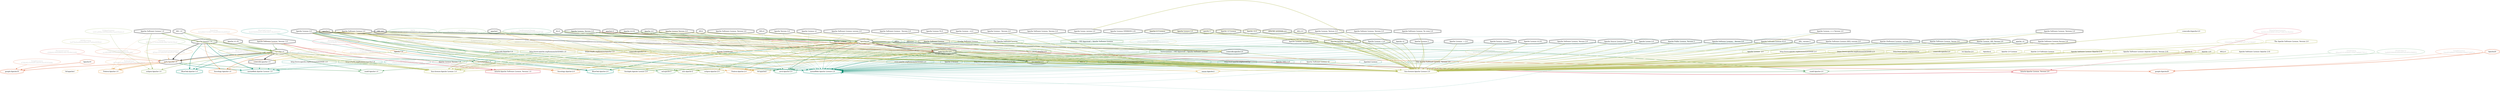 strict digraph {
    node [shape=box];
    graph [splines=curved];
    277 [label="SPDXLicense\n2e979a0ee8bb4e88ead27bdbeb95f9c6"
        ,fontcolor=gray
        ,color="#b8bf62"
        ,fillcolor="beige;1"
        ,shape=ellipse];
    278 [label="spdx:Apache-1.0"
        ,shape=doubleoctagon];
    279 [label="Apache-1.0"
        ,shape=doubleoctagon];
    280 [label="Apache License 1.0"
        ,shape=doubleoctagon];
    293 [label="SPDXLicense\n13270ee890cf21b28236b715c5750e58"
        ,fontcolor=gray
        ,color="#b8bf62"
        ,fillcolor="beige;1"
        ,shape=ellipse];
    294 [label="spdx:Apache-2.0"
        ,shape=tripleoctagon];
    295 [label="Apache-2.0"
        ,shape=doubleoctagon];
    296 [label="Apache License 2.0"
        ,shape=doubleoctagon];
    4896 [label="OSILicense\n59a5d674a5bebcfaac422eaaf5910e85"
         ,fontcolor=gray
         ,color="#78ab63"
         ,fillcolor="beige;1"
         ,shape=ellipse];
    4897 [label="osi:Apache-2.0"
         ,shape=doubleoctagon];
    4898 [label="Apache License, Version 2.0"
         ,shape=doubleoctagon];
    4899 [label="DEP5:Apache-2.0"
         ,color="#78ab63"
         ,shape=doubleoctagon];
    4900 [label="Trove:License :: OSI Approved :: Apache Software License"
         ,color="#78ab63"
         ,shape=doubleoctagon];
    4901 [label="License :: OSI Approved :: Apache Software License"
         ,color="#78ab63"
         ,shape=doubleoctagon];
    5458 [label="GoogleLicense\n470be82c5e44df12db50cdacd5353d4b"
         ,fontcolor=gray
         ,color="#e06f45"
         ,fillcolor="beige;1"
         ,shape=ellipse];
    5459 [label="google:Apache10"
         ,color="#e06f45"
         ,shape=doubleoctagon];
    5460 [label=Apache10
         ,color="#e06f45"
         ,shape=doubleoctagon];
    5464 [label="GoogleLicense\n1faed03df800124d440e3d6d27d497ce"
         ,fontcolor=gray
         ,color="#e06f45"
         ,fillcolor="beige;1"
         ,shape=ellipse];
    5465 [label="google:Apache20"
         ,color="#e06f45"
         ,shape=doubleoctagon];
    5466 [label=Apache20
         ,color="#e06f45"
         ,shape=doubleoctagon];
    5878 [label="FedoraEntry\n2076d6cb36ab6e203af135a18e775e1d"
         ,fontcolor=gray
         ,color="#e09d4b"
         ,fillcolor="beige;1"
         ,shape=ellipse];
    5879 [label="Fedora:Apache-1.0"
         ,color="#e09d4b"
         ,shape=doubleoctagon];
    5880 [label="Apache Software License 1.0"
         ,shape=doubleoctagon];
    5881 [label="ASL 1.0"
         ,shape=doubleoctagon];
    5901 [label="FedoraEntry\n88fdb2c32ed7e670c4678d4bd13f224f"
         ,fontcolor=gray
         ,color="#e09d4b"
         ,fillcolor="beige;1"
         ,shape=ellipse];
    5902 [label="Fedora:Apache-2.0"
         ,color="#e09d4b"
         ,shape=doubleoctagon];
    5903 [label="Apache Software License 2.0"
         ,shape=doubleoctagon];
    5904 [label="ASL 2.0"
         ,shape=doubleoctagon];
    8641 [label="BlueOakCouncil\n6eb0586f9de92c4ddfcdb0138e605d37"
         ,fontcolor=gray
         ,color="#00876c"
         ,fillcolor="beige;1"
         ,shape=ellipse];
    8642 [label="BlueOak:Apache-2.0"
         ,color="#00876c"
         ,shape=doubleoctagon];
    8743 [label="BlueOakCouncil\n38a8aaf1fe920b0513ac3065b4a5e2e3"
         ,fontcolor=gray
         ,color="#00876c"
         ,fillcolor="beige;1"
         ,shape=ellipse];
    8744 [label="BlueOak:Apache-1.0"
         ,color="#00876c"
         ,shape=doubleoctagon];
    9458 [label="OSADLRule\n36afe69a9aa0ad2598b97eb33f60dfed"
         ,fontcolor=gray
         ,color="#58a066"
         ,fillcolor="beige;1"
         ,shape=ellipse];
    9459 [label="osadl:Apache-1.0"
         ,color="#58a066"
         ,shape=doubleoctagon];
    9464 [label="OSADLRule\n49aee6101409bf0135b67aafa61701c1"
         ,fontcolor=gray
         ,color="#58a066"
         ,fillcolor="beige;1"
         ,shape=ellipse];
    9465 [label="osadl:Apache-2.0"
         ,color="#58a066"
         ,shape=doubleoctagon];
    9790 [label="OSADLMatrix\nce0689d920ebd092284e45d7c18dd32d"
         ,fontcolor=gray
         ,color="#58a066"
         ,fillcolor="beige;1"
         ,shape=ellipse];
    9794 [label="OSADLMatrix\n5a86f059809b488a995a6e495e568952"
         ,fontcolor=gray
         ,color="#58a066"
         ,fillcolor="beige;1"
         ,shape=ellipse];
    10670 [label="fsf:apache1"
          ,color="#deb256"
          ,shape=octagon];
    10675 [label="FSF\naf5908451e26371ad0502296561208ba"
          ,fontcolor=gray
          ,color="#deb256"
          ,fillcolor="beige;1"
          ,shape=ellipse];
    10676 [label="fsf:apache2"
          ,color="#deb256"
          ,shape=doubleoctagon];
    10677 [label=apache2
          ,shape=doubleoctagon];
    10840 [label="ChooseALicense\n426cf0231d187cdfb50b1c185e6e465b"
          ,fontcolor=gray
          ,color="#58a066"
          ,fillcolor="beige;1"
          ,shape=ellipse];
    10841 [label="cal:apache-2"
          ,color="#58a066"
          ,shape=doubleoctagon];
    10842 [label="apache-2"
          ,shape=doubleoctagon];
    11728 [label="ScancodeData\n45fc63b153cea6b8dc17d408cc65fc07"
          ,fontcolor=gray
          ,color="#dac767"
          ,fillcolor="beige;1"
          ,shape=ellipse];
    11729 [label="scancode:apache-1.0"
          ,shape=doubleoctagon];
    11730 [label="Apache 1.0"
          ,color="#dac767"
          ,shape=doubleoctagon];
    11752 [label="ScancodeData\n9782aed28af73910dc5f9e54cd191a1b"
          ,fontcolor=gray
          ,color="#dac767"
          ,fillcolor="beige;1"
          ,shape=ellipse];
    11753 [label="scancode:apache-2.0"
          ,shape=doubleoctagon];
    11754 [label="Apache 2.0"
          ,shape=doubleoctagon];
    25866 [label="OSLC\nf4919478e037682a0831b1cdf2a6de30"
          ,fontcolor=gray
          ,color="#98b561"
          ,fillcolor="beige;1"
          ,shape=ellipse];
    25867 [label="oslc:Apache-2"
          ,color="#98b561"
          ,shape=doubleoctagon];
    25995 [label="Fossology\nd274775dd6fd7db1f9c6efa3cfcd7705"
          ,fontcolor=gray
          ,color="#e18745"
          ,fillcolor="beige;1"
          ,shape=ellipse];
    25996 [label="fossology:Apache-1.0"
          ,color="#e18745"
          ,shape=doubleoctagon];
    25998 [label="Fossology\n0c2e8b01523f97724ea058224e60f4e9"
          ,fontcolor=gray
          ,color="#e18745"
          ,fillcolor="beige;1"
          ,shape=ellipse];
    25999 [label="fossology:Apache-2.0"
          ,color="#e18745"
          ,shape=doubleoctagon];
    28234 [label="OKFN\n31305343b21aac2d9963ba752be1aae1"
          ,fontcolor=gray
          ,color="#379469"
          ,fillcolor="beige;1"
          ,shape=ellipse];
    28235 [label="apache2.0"
          ,shape=doubleoctagon];
    28499 [label="OrtLicenseCategorization\necc6beaffb34f564988f8b30dc84e40e"
          ,fontcolor=gray
          ,color="#e06f45"
          ,fillcolor="beige;1"
          ,shape=ellipse];
    28501 [label="OrtLicenseCategorization\nd70d8f32d4d34a409409dea2454a99ae"
          ,fontcolor=gray
          ,color="#e06f45"
          ,fillcolor="beige;1"
          ,shape=ellipse];
    35355 [label="OrtLicenseCategorization\n4f5da1d15d0d39700c6197788aa23259"
          ,fontcolor=gray
          ,color="#e09d4b"
          ,fillcolor="beige;1"
          ,shape=ellipse];
    35358 [label="OrtLicenseCategorization\n4fd0e6563f909218396541bf3702fec7"
          ,fontcolor=gray
          ,color="#e09d4b"
          ,fillcolor="beige;1"
          ,shape=ellipse];
    36353 [label="CavilLicenseChange\na7a20db5e5417b45744932d48d2ca2b6"
          ,fontcolor=gray
          ,color="#379469"
          ,fillcolor="beige;1"
          ,shape=ellipse];
    36354 [label="cavil:Apache-1.0"
          ,color="#379469"
          ,shape=doubleoctagon];
    36358 [label="CavilLicenseChange\n4a6ce3994133aa829098163803bd97d0"
          ,fontcolor=gray
          ,color="#379469"
          ,fillcolor="beige;1"
          ,shape=ellipse];
    36359 [label="cavil:Apache-2.0"
          ,color="#379469"
          ,shape=doubleoctagon];
    36360 [label=ASL2
          ,shape=doubleoctagon];
    36361 [label="ASLv.."
          ,color="#379469"
          ,shape=octagon];
    36362 [label=ASLv2
          ,shape=doubleoctagon];
    36363 [label="ASLv2.0"
          ,color="#379469"
          ,shape=octagon];
    36364 [label="Apache License"
          ,shape=octagon];
    36365 [label="Apache License Version 2.0"
          ,shape=doubleoctagon];
    36366 [label="Apache Software License"
          ,shape=octagon];
    36367 [label="Apache Software License .."
          ,color="#379469"
          ,shape=octagon];
    36368 [label="Apache Software License, Version 2.0"
          ,shape=doubleoctagon];
    36369 [label="Apache v2.0"
          ,shape=doubleoctagon];
    36370 [label="The Apache Software License"
          ,color="#379469"
          ,shape=octagon];
    38580 [label="MetaeffektLicense\n9fa4ad242965701e6e059a4ebc16899b"
          ,fontcolor=gray
          ,color="#00876c"
          ,fillcolor="beige;1"
          ,shape=ellipse];
    38581 [label="metaeffekt:Apache License 2.0"
          ,color="#00876c"
          ,shape=doubleoctagon];
    38582 [label="Apache License, ASL Version 2.0"
          ,shape=doubleoctagon];
    38583 [label="The Apache Software License, Version 2.0"
          ,color="#00876c"
          ,shape=octagon];
    38584 [label="apache 2"
          ,shape=doubleoctagon];
    38585 [label=apache_v2
          ,shape=doubleoctagon];
    38586 [label="Apache Sofware License, Version 2.0"
          ,shape=doubleoctagon];
    38587 [label="Apache Software License,Version 2.0"
          ,shape=doubleoctagon];
    38588 [label="Apache Software License, Verision 2.0"
          ,shape=doubleoctagon];
    38589 [label="Apache Software License, Verion 2.0"
          ,shape=doubleoctagon];
    38590 [label="Apache Software License, Ve rsion 2.0"
          ,shape=doubleoctagon];
    38591 [label="Apache Software Licence, Version 2.0"
          ,shape=doubleoctagon];
    38592 [label="Apache Software License, Versino 2.0"
          ,shape=doubleoctagon];
    38593 [label="Apache Public License, Version 2"
          ,shape=doubleoctagon];
    38594 [label="Apache License (VERSION 2.0)"
          ,shape=doubleoctagon];
    38595 [label="Apache Licence, version 2.0"
          ,shape=doubleoctagon];
    38596 [label="Apache2 License"
          ,color="#00876c"
          ,shape=octagon];
    38597 [label="Apache-2.0 License"
          ,shape=doubleoctagon];
    38598 [label="Apache v2"
          ,shape=doubleoctagon];
    38599 [label="Apache v.2 License"
          ,shape=doubleoctagon];
    38600 [label="Apache license, version 2"
          ,shape=doubleoctagon];
    38601 [label="Apache Version 2.0"
          ,shape=doubleoctagon];
    38602 [label="Apache Source License 2.0"
          ,shape=doubleoctagon];
    38603 [label="Apache Software License version 2.0"
          ,shape=doubleoctagon];
    38604 [label="Apache Software License V2.0"
          ,shape=doubleoctagon];
    38605 [label="Apache Software License - Version 2.0"
          ,shape=doubleoctagon];
    38606 [label="Apache Software License (ASL) version 2.0"
          ,shape=doubleoctagon];
    38607 [label="Apache License, Verison 2.0"
          ,shape=doubleoctagon];
    38608 [label="Apache License, Verision 2.0"
          ,shape=doubleoctagon];
    38609 [label="Apache License v2"
          ,shape=doubleoctagon];
    38610 [label="Apache License v 2.0"
          ,shape=doubleoctagon];
    38611 [label="Apache License V2.0"
          ,shape=doubleoctagon];
    38612 [label="Apache License 2"
          ,shape=doubleoctagon];
    38613 [label="Apache License - v2.0"
          ,shape=doubleoctagon];
    38614 [label="Apache License - v 2.0"
          ,shape=doubleoctagon];
    38615 [label="Apache License - Version 2.0"
          ,shape=doubleoctagon];
    38616 [label="Apache License (v2.0)"
          ,shape=doubleoctagon];
    38617 [label="Apache Licens version 2.0"
          ,shape=doubleoctagon];
    38618 [label="Apache Licene 2.0"
          ,shape=doubleoctagon];
    38619 [label="Apache Licence 2.0"
          ,shape=doubleoctagon];
    38620 [label="Apache 2 license"
          ,color="#00876c"
          ,shape=octagon];
    38621 [label="http://www.opensource.org/licenses/apache2.0.php"
          ,color="#00876c"
          ,shape=octagon];
    38623 [label="Apache Software License， Version 2.0"
          ,shape=doubleoctagon];
    38624 [label=ALv2
          ,shape=doubleoctagon];
    38625 [label="APACHE LICENSE-2.0"
          ,shape=doubleoctagon];
    38626 [label="ASL, version 2"
          ,shape=doubleoctagon];
    38627 [label="ASL-2.0"
          ,shape=doubleoctagon];
    38628 [label="ASL 2"
          ,color="#00876c"
          ,shape=octagon];
    38629 [label="http://opensource.org/licenses/apache2.0.php"
          ,color="#00876c"
          ,shape=octagon];
    38631 [label="Apache (Software) License, version 2.0"
          ,shape=doubleoctagon];
    38632 [label="http://xml.apache.org/xerces2-j/"
          ,color="#00876c"
          ,shape=octagon];
    38634 [label="Apache License, = = Version 2.0"
          ,shape=doubleoctagon];
    38635 [label="Apache (ASL) 2.0"
          ,color="#00876c"
          ,shape=octagon];
    38636 [label="Apache Software License v2"
          ,color="#00876c"
          ,shape=octagon];
    38637 [label="www.apache.org/licenses/LICENSE-2.0"
          ,color="#00876c"
          ,shape=octagon];
    38659 [label="MetaeffektLicense\nc08dd103dbe3d931f49b6fa24b75cbef"
          ,fontcolor=gray
          ,color="#00876c"
          ,fillcolor="beige;1"
          ,shape=ellipse];
    38660 [label="metaeffekt:Apache License 1.0"
          ,color="#00876c"
          ,shape=doubleoctagon];
    38661 [label="Apache License Version 1.0"
          ,color="#00876c"
          ,shape=octagon];
    38662 [label="http://www.apache.org/licenses/LICENSE-1.0"
          ,color="#00876c"
          ,shape=octagon];
    38664 [label="https://spdx.org/licenses/apache-1.0"
          ,color="#00876c"
          ,shape=octagon];
    49938 [label="HermineLicense\nd38b64199d2f8642cffcc5fc99c5c9f2"
          ,fontcolor=gray
          ,color="#dc574a"
          ,fillcolor="beige;1"
          ,shape=ellipse];
    49942 [label="HermineLicense\n8164a9580d2ddac60933a22d59a0e124"
          ,fontcolor=gray
          ,color="#dc574a"
          ,fillcolor="beige;1"
          ,shape=ellipse];
    50112 [label="WarprLicense\n8c25c82a8611a7ea85ab3257bcb703d0"
          ,fontcolor=gray
          ,color="#deb256"
          ,fillcolor="beige;1"
          ,shape=ellipse];
    50113 [label="warpr:Apache-2"
          ,color="#deb256"
          ,shape=doubleoctagon];
    50266 [label="FossLicense\na3ba433ea676b883f4149167c34baebb"
          ,fontcolor=gray
          ,color="#b8bf62"
          ,fillcolor="beige;1"
          ,shape=ellipse];
    50267 [label="foss-license:Apache License 1.0"
          ,color="#b8bf62"
          ,shape=doubleoctagon];
    50268 [label="Apache License-1.0"
          ,color="#b8bf62"
          ,shape=doubleoctagon];
    50269 [label="Apache (v1.0)"
          ,shape=doubleoctagon];
    50270 [label="Apache Software License, Version 1.0"
          ,shape=doubleoctagon];
    50271 [label="scancode://apache-1.0"
          ,color="#b8bf62"
          ,shape=doubleoctagon];
    50272 [label="http://www.apache.org/licenses/LICENSE-1.0"
          ,color="#b8bf62"
          ,shape=doubleoctagon];
    50273 [label="https://spdx.org/licenses/apache-1.0"
          ,color="#b8bf62"
          ,shape=doubleoctagon];
    50274 [label="scancode:apache-1.0"
          ,color="#b8bf62"
          ,shape=doubleoctagon];
    50283 [label="FossLicense\n35bb849ec7d157f19f1ad717a139d4f7"
          ,fontcolor=gray
          ,color="#b8bf62"
          ,fillcolor="beige;1"
          ,shape=ellipse];
    50284 [label="foss-license:Apache License 2.0"
          ,color="#b8bf62"
          ,shape=doubleoctagon];
    50285 [label="Apache (v2.0)"
          ,shape=doubleoctagon];
    50286 [label="scancode://apache-2.0"
          ,color="#b8bf62"
          ,shape=doubleoctagon];
    50287 [label="The Apache Software License, Version 2.0"
          ,color="#b8bf62"
          ,shape=doubleoctagon];
    50288 [label="Apache License  2.0"
          ,color="#b8bf62"
          ,shape=doubleoctagon];
    50289 [label="http://www.apache.org/licenses/LICENSE-2.0"
          ,color="#b8bf62"
          ,shape=doubleoctagon];
    50290 [label="https://www.apache.org/licenses/LICENSE-2.0"
          ,color="#b8bf62"
          ,shape=doubleoctagon];
    50291 [label="http://xml.apache.org/xerces2-j/"
          ,color="#b8bf62"
          ,shape=doubleoctagon];
    50292 [label="scancode:apache-2.0"
          ,color="#b8bf62"
          ,shape=doubleoctagon];
    50293 [label="osi:Apache-2.0"
          ,color="#b8bf62"
          ,shape=doubleoctagon];
    50294 [label=Apachev2
          ,color="#b8bf62"
          ,shape=doubleoctagon];
    50295 [label="Apache 2.0 License"
          ,color="#b8bf62"
          ,shape=doubleoctagon];
    50296 [label="Apache 2.0 Software License"
          ,color="#b8bf62"
          ,shape=doubleoctagon];
    50297 [label="Apache Software License (Apache-2.0)"
          ,color="#b8bf62"
          ,shape=doubleoctagon];
    50298 [label="Apache Software License (Apache License, Version 2.0)"
          ,color="#b8bf62"
          ,shape=doubleoctagon];
    50299 [label="Apache 2."
          ,color="#b8bf62"
          ,shape=doubleoctagon];
    50300 [label="Apache -2.0"
          ,color="#b8bf62"
          ,shape=doubleoctagon];
    50301 [label="ASL2.0"
          ,color="#b8bf62"
          ,shape=doubleoctagon];
    50302 [label="Apache Software License (Apache 2.0)"
          ,color="#b8bf62"
          ,shape=doubleoctagon];
    50932 [label="FOSSLight\nbcfd62087da4e3c189c18d3569b29c22"
          ,fontcolor=gray
          ,color="#dac767"
          ,fillcolor="beige;1"
          ,shape=ellipse];
    50933 [label="fosslight:Apache License 2.0"
          ,color="#dac767"
          ,shape=doubleoctagon];
    51241 [label="HitachiOpenLicense\n6c442c0c638061223a2728b19c38e922"
          ,fontcolor=gray
          ,color="#d43d51"
          ,fillcolor="beige;1"
          ,shape=ellipse];
    51242 [label="hitachi:Apache License, Version 2.0"
          ,color="#d43d51"
          ,shape=doubleoctagon];
    51248 [label="HitachiOpenLicense\n980ccccd50c838e687504949e93a9fbc"
          ,fontcolor=gray
          ,color="#d43d51"
          ,fillcolor="beige;1"
          ,shape=ellipse];
    51249 [label="hitachi:Apache Software License, Version 1.0"
          ,color="#d43d51"
          ,shape=doubleoctagon];
    54227 [label="EclipseLicense\n2291a898ec2850fa4d9a1baa430a4cc5"
          ,fontcolor=gray
          ,color="#98b561"
          ,fillcolor="beige;1"
          ,shape=ellipse];
    54228 [label="eclipse:Apache-1.0"
          ,color="#98b561"
          ,shape=doubleoctagon];
    54231 [label="EclipseLicense\n2bfed1517ab82042e1822283d67ef4bb"
          ,fontcolor=gray
          ,color="#98b561"
          ,fillcolor="beige;1"
          ,shape=ellipse];
    54232 [label="eclipse:Apache-2.0"
          ,color="#98b561"
          ,shape=doubleoctagon];
    56007 [label="Curation\n48095e157830adbd6c98b7b6591ffee6"
          ,fontcolor=gray
          ,color="#78ab63"
          ,fillcolor="beige;1"
          ,shape=ellipse];
    56009 [label="Curation\nc35c93bc4e57be1f9c81338a8bd45ce6"
          ,fontcolor=gray
          ,color="#78ab63"
          ,fillcolor="beige;1"
          ,shape=ellipse];
    277 -> 278 [weight=0.5
               ,color="#b8bf62"];
    278 -> 5459 [style=bold
                ,arrowhead=vee
                ,weight=0.7
                ,color="#e06f45"];
    278 -> 5879 [style=bold
                ,arrowhead=vee
                ,weight=0.7
                ,color="#e09d4b"];
    278 -> 9459 [style=bold
                ,arrowhead=vee
                ,weight=0.7
                ,color="#58a066"];
    278 -> 10670 [style=dashed
                 ,arrowhead=vee
                 ,weight=0.5
                 ,color="#deb256"];
    278 -> 38660 [style=bold
                 ,arrowhead=vee
                 ,weight=0.7
                 ,color="#00876c"];
    279 -> 278 [style=bold
               ,arrowhead=vee
               ,weight=0.7];
    279 -> 5879 [style=bold
                ,arrowhead=vee
                ,weight=0.7
                ,color="#e09d4b"];
    279 -> 8744 [style=bold
                ,arrowhead=vee
                ,weight=0.7
                ,color="#00876c"];
    279 -> 9459 [style=bold
                ,arrowhead=vee
                ,weight=0.7
                ,color="#58a066"];
    279 -> 11729 [style=bold
                 ,arrowhead=vee
                 ,weight=0.7];
    279 -> 25996 [style=bold
                 ,arrowhead=vee
                 ,weight=0.7
                 ,color="#e18745"];
    279 -> 36354 [style=bold
                 ,arrowhead=vee
                 ,weight=0.7
                 ,color="#379469"];
    279 -> 36354 [style=bold
                 ,arrowhead=vee
                 ,weight=0.7
                 ,color="#379469"];
    279 -> 54228 [style=bold
                 ,arrowhead=vee
                 ,weight=0.7
                 ,color="#98b561"];
    280 -> 278 [style=bold
               ,arrowhead=vee
               ,weight=0.7];
    280 -> 8744 [style=bold
                ,arrowhead=vee
                ,weight=0.7
                ,color="#00876c"];
    280 -> 11729 [style=bold
                 ,arrowhead=vee
                 ,weight=0.7
                 ,color="#dac767"];
    280 -> 25996 [style=bold
                 ,arrowhead=vee
                 ,weight=0.7
                 ,color="#e18745"];
    280 -> 38660 [style=bold
                 ,arrowhead=vee
                 ,weight=0.7
                 ,color="#00876c"];
    280 -> 38660 [style=bold
                 ,arrowhead=vee
                 ,weight=0.7
                 ,color="#00876c"];
    280 -> 50267 [style=bold
                 ,arrowhead=vee
                 ,weight=0.7
                 ,color="#b8bf62"];
    293 -> 294 [weight=0.5
               ,color="#b8bf62"];
    294 -> 4897 [style=bold
                ,arrowhead=vee
                ,weight=0.7
                ,color="#78ab63"];
    294 -> 5465 [style=bold
                ,arrowhead=vee
                ,weight=0.7
                ,color="#e06f45"];
    294 -> 5902 [style=bold
                ,arrowhead=vee
                ,weight=0.7
                ,color="#e09d4b"];
    294 -> 9465 [style=bold
                ,arrowhead=vee
                ,weight=0.7
                ,color="#58a066"];
    294 -> 10676 [style=dashed
                 ,arrowhead=vee
                 ,weight=0.5
                 ,color="#deb256"];
    294 -> 10841 [style=bold
                 ,arrowhead=vee
                 ,weight=0.7
                 ,color="#58a066"];
    294 -> 25867 [style=bold
                 ,arrowhead=vee
                 ,weight=0.7
                 ,color="#98b561"];
    294 -> 38581 [style=bold
                 ,arrowhead=vee
                 ,weight=0.7
                 ,color="#00876c"];
    295 -> 294 [style=bold
               ,arrowhead=vee
               ,weight=0.7];
    295 -> 4897 [style=bold
                ,arrowhead=vee
                ,weight=0.7];
    295 -> 4899 [style=bold
                ,arrowhead=vee
                ,weight=0.7
                ,color="#78ab63"];
    295 -> 5902 [style=bold
                ,arrowhead=vee
                ,weight=0.7
                ,color="#e09d4b"];
    295 -> 8642 [style=bold
                ,arrowhead=vee
                ,weight=0.7
                ,color="#00876c"];
    295 -> 9465 [style=bold
                ,arrowhead=vee
                ,weight=0.7
                ,color="#58a066"];
    295 -> 11753 [style=bold
                 ,arrowhead=vee
                 ,weight=0.7];
    295 -> 25999 [style=bold
                 ,arrowhead=vee
                 ,weight=0.7
                 ,color="#e18745"];
    295 -> 36359 [style=bold
                 ,arrowhead=vee
                 ,weight=0.7
                 ,color="#379469"];
    295 -> 36359 [style=bold
                 ,arrowhead=vee
                 ,weight=0.7
                 ,color="#379469"];
    295 -> 38581 [style=dashed
                 ,arrowhead=vee
                 ,weight=0.5
                 ,color="#00876c"];
    295 -> 50284 [style=bold
                 ,arrowhead=vee
                 ,weight=0.7
                 ,color="#b8bf62"];
    295 -> 50933 [style=bold
                 ,arrowhead=vee
                 ,weight=0.7
                 ,color="#dac767"];
    295 -> 54232 [style=bold
                 ,arrowhead=vee
                 ,weight=0.7
                 ,color="#98b561"];
    296 -> 294 [style=bold
               ,arrowhead=vee
               ,weight=0.7];
    296 -> 8642 [style=bold
                ,arrowhead=vee
                ,weight=0.7
                ,color="#00876c"];
    296 -> 10841 [style=bold
                 ,arrowhead=vee
                 ,weight=0.7
                 ,color="#58a066"];
    296 -> 11753 [style=bold
                 ,arrowhead=vee
                 ,weight=0.7
                 ,color="#dac767"];
    296 -> 25999 [style=bold
                 ,arrowhead=vee
                 ,weight=0.7
                 ,color="#e18745"];
    296 -> 36359 [style=dashed
                 ,arrowhead=vee
                 ,weight=0.5
                 ,color="#379469"];
    296 -> 38581 [style=bold
                 ,arrowhead=vee
                 ,weight=0.7
                 ,color="#00876c"];
    296 -> 38581 [style=bold
                 ,arrowhead=vee
                 ,weight=0.7
                 ,color="#00876c"];
    296 -> 50284 [style=bold
                 ,arrowhead=vee
                 ,weight=0.7
                 ,color="#b8bf62"];
    296 -> 50933 [style=bold
                 ,arrowhead=vee
                 ,weight=0.7
                 ,color="#dac767"];
    4896 -> 4897 [weight=0.5
                 ,color="#78ab63"];
    4897 -> 38581 [style=dashed
                  ,arrowhead=vee
                  ,weight=0.5
                  ,color="#00876c"];
    4898 -> 295 [style=bold
                ,arrowhead=vee
                ,weight=0.7
                ,color="#78ab63"];
    4898 -> 4897 [style=bold
                 ,arrowhead=vee
                 ,weight=0.7
                 ,color="#78ab63"];
    4898 -> 10676 [style=bold
                  ,arrowhead=vee
                  ,weight=0.7
                  ,color="#deb256"];
    4898 -> 36359 [style=dashed
                  ,arrowhead=vee
                  ,weight=0.5
                  ,color="#379469"];
    4898 -> 38581 [style=dashed
                  ,arrowhead=vee
                  ,weight=0.5
                  ,color="#00876c"];
    4898 -> 50284 [style=bold
                  ,arrowhead=vee
                  ,weight=0.7
                  ,color="#b8bf62"];
    4898 -> 51242 [style=bold
                  ,arrowhead=vee
                  ,weight=0.7
                  ,color="#d43d51"];
    4899 -> 4897 [style=bold
                 ,arrowhead=vee
                 ,weight=0.7
                 ,color="#78ab63"];
    4900 -> 4897 [style=bold
                 ,arrowhead=vee
                 ,weight=0.7
                 ,color="#78ab63"];
    4901 -> 4900 [style=bold
                 ,arrowhead=vee
                 ,weight=0.7
                 ,color="#78ab63"];
    5458 -> 5459 [weight=0.5
                 ,color="#e06f45"];
    5460 -> 5459 [style=bold
                 ,arrowhead=vee
                 ,weight=0.7
                 ,color="#e06f45"];
    5464 -> 5465 [weight=0.5
                 ,color="#e06f45"];
    5466 -> 5465 [style=bold
                 ,arrowhead=vee
                 ,weight=0.7
                 ,color="#e06f45"];
    5878 -> 5879 [weight=0.5
                 ,color="#e09d4b"];
    5880 -> 279 [style=bold
                ,arrowhead=vee
                ,weight=0.7
                ,color="#78ab63"];
    5880 -> 5879 [style=dashed
                 ,arrowhead=vee
                 ,weight=0.5
                 ,color="#e09d4b"];
    5880 -> 50267 [style=bold
                  ,arrowhead=vee
                  ,weight=0.7
                  ,color="#b8bf62"];
    5880 -> 54228 [style=bold
                  ,arrowhead=vee
                  ,weight=0.7
                  ,color="#98b561"];
    5881 -> 279 [style=bold
                ,arrowhead=vee
                ,weight=0.7
                ,color="#78ab63"];
    5881 -> 5879 [style=dashed
                 ,arrowhead=vee
                 ,weight=0.5
                 ,color="#e09d4b"];
    5881 -> 38660 [style=dashed
                  ,arrowhead=vee
                  ,weight=0.5
                  ,color="#00876c"];
    5881 -> 50267 [style=bold
                  ,arrowhead=vee
                  ,weight=0.7
                  ,color="#b8bf62"];
    5901 -> 5902 [weight=0.5
                 ,color="#e09d4b"];
    5903 -> 295 [style=bold
                ,arrowhead=vee
                ,weight=0.7];
    5903 -> 5902 [style=dashed
                 ,arrowhead=vee
                 ,weight=0.5
                 ,color="#e09d4b"];
    5903 -> 25867 [style=bold
                  ,arrowhead=vee
                  ,weight=0.7
                  ,color="#98b561"];
    5903 -> 38581 [style=dashed
                  ,arrowhead=vee
                  ,weight=0.5
                  ,color="#00876c"];
    5903 -> 50284 [style=bold
                  ,arrowhead=vee
                  ,weight=0.7
                  ,color="#b8bf62"];
    5903 -> 54232 [style=bold
                  ,arrowhead=vee
                  ,weight=0.7
                  ,color="#98b561"];
    5904 -> 295 [style=bold
                ,arrowhead=vee
                ,weight=0.7
                ,color="#78ab63"];
    5904 -> 5902 [style=dashed
                 ,arrowhead=vee
                 ,weight=0.5
                 ,color="#e09d4b"];
    5904 -> 36359 [style=dashed
                  ,arrowhead=vee
                  ,weight=0.5
                  ,color="#379469"];
    5904 -> 50284 [style=bold
                  ,arrowhead=vee
                  ,weight=0.7
                  ,color="#b8bf62"];
    8641 -> 8642 [weight=0.5
                 ,color="#00876c"];
    8743 -> 8744 [weight=0.5
                 ,color="#00876c"];
    9458 -> 9459 [weight=0.5
                 ,color="#58a066"];
    9464 -> 9465 [weight=0.5
                 ,color="#58a066"];
    9790 -> 9459 [weight=0.5
                 ,color="#58a066"];
    9794 -> 9465 [weight=0.5
                 ,color="#58a066"];
    10675 -> 10676 [weight=0.5
                   ,color="#deb256"];
    10677 -> 10676 [style=bold
                   ,arrowhead=vee
                   ,weight=0.7
                   ,color="#deb256"];
    10677 -> 50284 [style=bold
                   ,arrowhead=vee
                   ,weight=0.7
                   ,color="#b8bf62"];
    10840 -> 10841 [weight=0.5
                   ,color="#58a066"];
    10842 -> 10841 [style=bold
                   ,arrowhead=vee
                   ,weight=0.7
                   ,color="#58a066"];
    10842 -> 25867 [style=bold
                   ,arrowhead=vee
                   ,weight=0.7
                   ,color="#98b561"];
    10842 -> 50113 [style=bold
                   ,arrowhead=vee
                   ,weight=0.7
                   ,color="#deb256"];
    10842 -> 50284 [style=bold
                   ,arrowhead=vee
                   ,weight=0.7
                   ,color="#b8bf62"];
    11728 -> 11729 [weight=0.5
                   ,color="#dac767"];
    11729 -> 38660 [style=dashed
                   ,arrowhead=vee
                   ,weight=0.5
                   ,color="#00876c"];
    11730 -> 11729 [style=bold
                   ,arrowhead=vee
                   ,weight=0.7
                   ,color="#dac767"];
    11752 -> 11753 [weight=0.5
                   ,color="#dac767"];
    11753 -> 38581 [style=dashed
                   ,arrowhead=vee
                   ,weight=0.5
                   ,color="#00876c"];
    11753 -> 50267 [style=bold
                   ,arrowhead=vee
                   ,weight=0.7
                   ,color="#b8bf62"];
    11753 -> 50284 [style=bold
                   ,arrowhead=vee
                   ,weight=0.7
                   ,color="#b8bf62"];
    11754 -> 11753 [style=bold
                   ,arrowhead=vee
                   ,weight=0.7
                   ,color="#dac767"];
    11754 -> 36359 [style=dashed
                   ,arrowhead=vee
                   ,weight=0.5
                   ,color="#379469"];
    11754 -> 38581 [style=dashed
                   ,arrowhead=vee
                   ,weight=0.5
                   ,color="#00876c"];
    11754 -> 50284 [style=bold
                   ,arrowhead=vee
                   ,weight=0.7
                   ,color="#b8bf62"];
    25866 -> 25867 [weight=0.5
                   ,color="#98b561"];
    25995 -> 25996 [weight=0.5
                   ,color="#e18745"];
    25998 -> 25999 [weight=0.5
                   ,color="#e18745"];
    28234 -> 295 [weight=0.5
                 ,color="#379469"];
    28235 -> 295 [style=dashed
                 ,arrowhead=vee
                 ,weight=0.5
                 ,color="#379469"];
    28235 -> 50284 [style=bold
                   ,arrowhead=vee
                   ,weight=0.7
                   ,color="#b8bf62"];
    28499 -> 278 [weight=0.5
                 ,color="#e06f45"];
    28501 -> 294 [weight=0.5
                 ,color="#e06f45"];
    35355 -> 278 [weight=0.5
                 ,color="#e09d4b"];
    35358 -> 294 [weight=0.5
                 ,color="#e09d4b"];
    36353 -> 36354 [weight=0.5
                   ,color="#379469"];
    36358 -> 36359 [weight=0.5
                   ,color="#379469"];
    36360 -> 36359 [style=dashed
                   ,arrowhead=vee
                   ,weight=0.5
                   ,color="#379469"];
    36360 -> 38581 [style=dashed
                   ,arrowhead=vee
                   ,weight=0.5
                   ,color="#00876c"];
    36360 -> 50284 [style=bold
                   ,arrowhead=vee
                   ,weight=0.7
                   ,color="#b8bf62"];
    36361 -> 36359 [style=dashed
                   ,arrowhead=vee
                   ,weight=0.5
                   ,color="#379469"];
    36362 -> 36359 [style=dashed
                   ,arrowhead=vee
                   ,weight=0.5
                   ,color="#379469"];
    36362 -> 38581 [style=dashed
                   ,arrowhead=vee
                   ,weight=0.5
                   ,color="#00876c"];
    36362 -> 50284 [style=bold
                   ,arrowhead=vee
                   ,weight=0.7
                   ,color="#b8bf62"];
    36363 -> 36359 [style=dashed
                   ,arrowhead=vee
                   ,weight=0.5
                   ,color="#379469"];
    36364 -> 36359 [style=dashed
                   ,arrowhead=vee
                   ,weight=0.5
                   ,color="#379469"];
    36364 -> 38581 [style=dashed
                   ,arrowhead=vee
                   ,weight=0.5
                   ,color="#00876c"];
    36364 -> 38660 [style=dashed
                   ,arrowhead=vee
                   ,weight=0.5
                   ,color="#00876c"];
    36365 -> 36359 [style=dashed
                   ,arrowhead=vee
                   ,weight=0.5
                   ,color="#379469"];
    36365 -> 38581 [style=dashed
                   ,arrowhead=vee
                   ,weight=0.5
                   ,color="#00876c"];
    36365 -> 50284 [style=bold
                   ,arrowhead=vee
                   ,weight=0.7
                   ,color="#b8bf62"];
    36366 -> 36359 [style=dashed
                   ,arrowhead=vee
                   ,weight=0.5
                   ,color="#379469"];
    36367 -> 36359 [style=dashed
                   ,arrowhead=vee
                   ,weight=0.5
                   ,color="#379469"];
    36368 -> 36359 [style=dashed
                   ,arrowhead=vee
                   ,weight=0.5
                   ,color="#379469"];
    36368 -> 38581 [style=dashed
                   ,arrowhead=vee
                   ,weight=0.5
                   ,color="#00876c"];
    36368 -> 50284 [style=bold
                   ,arrowhead=vee
                   ,weight=0.7
                   ,color="#b8bf62"];
    36369 -> 36359 [style=dashed
                   ,arrowhead=vee
                   ,weight=0.5
                   ,color="#379469"];
    36369 -> 50284 [style=bold
                   ,arrowhead=vee
                   ,weight=0.7
                   ,color="#b8bf62"];
    36370 -> 36359 [style=dashed
                   ,arrowhead=vee
                   ,weight=0.5
                   ,color="#379469"];
    38580 -> 38581 [weight=0.5
                   ,color="#00876c"];
    38582 -> 38581 [style=dashed
                   ,arrowhead=vee
                   ,weight=0.5
                   ,color="#00876c"];
    38582 -> 50284 [style=bold
                   ,arrowhead=vee
                   ,weight=0.7
                   ,color="#b8bf62"];
    38583 -> 38581 [style=dashed
                   ,arrowhead=vee
                   ,weight=0.5
                   ,color="#00876c"];
    38584 -> 38581 [style=dashed
                   ,arrowhead=vee
                   ,weight=0.5
                   ,color="#00876c"];
    38584 -> 50284 [style=bold
                   ,arrowhead=vee
                   ,weight=0.7
                   ,color="#b8bf62"];
    38585 -> 38581 [style=dashed
                   ,arrowhead=vee
                   ,weight=0.5
                   ,color="#00876c"];
    38585 -> 50284 [style=bold
                   ,arrowhead=vee
                   ,weight=0.7
                   ,color="#b8bf62"];
    38586 -> 38581 [style=dashed
                   ,arrowhead=vee
                   ,weight=0.5
                   ,color="#00876c"];
    38586 -> 50284 [style=bold
                   ,arrowhead=vee
                   ,weight=0.7
                   ,color="#b8bf62"];
    38587 -> 38581 [style=dashed
                   ,arrowhead=vee
                   ,weight=0.5
                   ,color="#00876c"];
    38587 -> 50284 [style=bold
                   ,arrowhead=vee
                   ,weight=0.7
                   ,color="#b8bf62"];
    38588 -> 38581 [style=dashed
                   ,arrowhead=vee
                   ,weight=0.5
                   ,color="#00876c"];
    38588 -> 50284 [style=bold
                   ,arrowhead=vee
                   ,weight=0.7
                   ,color="#b8bf62"];
    38589 -> 38581 [style=dashed
                   ,arrowhead=vee
                   ,weight=0.5
                   ,color="#00876c"];
    38589 -> 50284 [style=bold
                   ,arrowhead=vee
                   ,weight=0.7
                   ,color="#b8bf62"];
    38590 -> 38581 [style=dashed
                   ,arrowhead=vee
                   ,weight=0.5
                   ,color="#00876c"];
    38590 -> 50284 [style=bold
                   ,arrowhead=vee
                   ,weight=0.7
                   ,color="#b8bf62"];
    38591 -> 38581 [style=dashed
                   ,arrowhead=vee
                   ,weight=0.5
                   ,color="#00876c"];
    38591 -> 50284 [style=bold
                   ,arrowhead=vee
                   ,weight=0.7
                   ,color="#b8bf62"];
    38592 -> 38581 [style=dashed
                   ,arrowhead=vee
                   ,weight=0.5
                   ,color="#00876c"];
    38592 -> 50284 [style=bold
                   ,arrowhead=vee
                   ,weight=0.7
                   ,color="#b8bf62"];
    38593 -> 38581 [style=dashed
                   ,arrowhead=vee
                   ,weight=0.5
                   ,color="#00876c"];
    38593 -> 50284 [style=bold
                   ,arrowhead=vee
                   ,weight=0.7
                   ,color="#b8bf62"];
    38594 -> 38581 [style=dashed
                   ,arrowhead=vee
                   ,weight=0.5
                   ,color="#00876c"];
    38594 -> 50284 [style=bold
                   ,arrowhead=vee
                   ,weight=0.7
                   ,color="#b8bf62"];
    38595 -> 38581 [style=dashed
                   ,arrowhead=vee
                   ,weight=0.5
                   ,color="#00876c"];
    38595 -> 50284 [style=bold
                   ,arrowhead=vee
                   ,weight=0.7
                   ,color="#b8bf62"];
    38596 -> 38581 [style=dashed
                   ,arrowhead=vee
                   ,weight=0.5
                   ,color="#00876c"];
    38597 -> 38581 [style=dashed
                   ,arrowhead=vee
                   ,weight=0.5
                   ,color="#00876c"];
    38597 -> 50284 [style=bold
                   ,arrowhead=vee
                   ,weight=0.7
                   ,color="#b8bf62"];
    38598 -> 38581 [style=dashed
                   ,arrowhead=vee
                   ,weight=0.5
                   ,color="#00876c"];
    38598 -> 50284 [style=bold
                   ,arrowhead=vee
                   ,weight=0.7
                   ,color="#b8bf62"];
    38599 -> 38581 [style=dashed
                   ,arrowhead=vee
                   ,weight=0.5
                   ,color="#00876c"];
    38599 -> 50284 [style=bold
                   ,arrowhead=vee
                   ,weight=0.7
                   ,color="#b8bf62"];
    38600 -> 38581 [style=dashed
                   ,arrowhead=vee
                   ,weight=0.5
                   ,color="#00876c"];
    38600 -> 50284 [style=bold
                   ,arrowhead=vee
                   ,weight=0.7
                   ,color="#b8bf62"];
    38601 -> 38581 [style=dashed
                   ,arrowhead=vee
                   ,weight=0.5
                   ,color="#00876c"];
    38601 -> 50284 [style=bold
                   ,arrowhead=vee
                   ,weight=0.7
                   ,color="#b8bf62"];
    38602 -> 38581 [style=dashed
                   ,arrowhead=vee
                   ,weight=0.5
                   ,color="#00876c"];
    38602 -> 50284 [style=bold
                   ,arrowhead=vee
                   ,weight=0.7
                   ,color="#b8bf62"];
    38603 -> 38581 [style=dashed
                   ,arrowhead=vee
                   ,weight=0.5
                   ,color="#00876c"];
    38603 -> 50284 [style=bold
                   ,arrowhead=vee
                   ,weight=0.7
                   ,color="#b8bf62"];
    38604 -> 38581 [style=dashed
                   ,arrowhead=vee
                   ,weight=0.5
                   ,color="#00876c"];
    38604 -> 50284 [style=bold
                   ,arrowhead=vee
                   ,weight=0.7
                   ,color="#b8bf62"];
    38605 -> 38581 [style=dashed
                   ,arrowhead=vee
                   ,weight=0.5
                   ,color="#00876c"];
    38605 -> 50284 [style=bold
                   ,arrowhead=vee
                   ,weight=0.7
                   ,color="#b8bf62"];
    38606 -> 38581 [style=dashed
                   ,arrowhead=vee
                   ,weight=0.5
                   ,color="#00876c"];
    38606 -> 50284 [style=bold
                   ,arrowhead=vee
                   ,weight=0.7
                   ,color="#b8bf62"];
    38607 -> 38581 [style=dashed
                   ,arrowhead=vee
                   ,weight=0.5
                   ,color="#00876c"];
    38607 -> 50284 [style=bold
                   ,arrowhead=vee
                   ,weight=0.7
                   ,color="#b8bf62"];
    38608 -> 38581 [style=dashed
                   ,arrowhead=vee
                   ,weight=0.5
                   ,color="#00876c"];
    38608 -> 50284 [style=bold
                   ,arrowhead=vee
                   ,weight=0.7
                   ,color="#b8bf62"];
    38609 -> 38581 [style=dashed
                   ,arrowhead=vee
                   ,weight=0.5
                   ,color="#00876c"];
    38609 -> 50284 [style=bold
                   ,arrowhead=vee
                   ,weight=0.7
                   ,color="#b8bf62"];
    38610 -> 38581 [style=dashed
                   ,arrowhead=vee
                   ,weight=0.5
                   ,color="#00876c"];
    38610 -> 50284 [style=bold
                   ,arrowhead=vee
                   ,weight=0.7
                   ,color="#b8bf62"];
    38611 -> 38581 [style=dashed
                   ,arrowhead=vee
                   ,weight=0.5
                   ,color="#00876c"];
    38611 -> 50284 [style=bold
                   ,arrowhead=vee
                   ,weight=0.7
                   ,color="#b8bf62"];
    38612 -> 38581 [style=dashed
                   ,arrowhead=vee
                   ,weight=0.5
                   ,color="#00876c"];
    38612 -> 50284 [style=bold
                   ,arrowhead=vee
                   ,weight=0.7
                   ,color="#b8bf62"];
    38613 -> 38581 [style=dashed
                   ,arrowhead=vee
                   ,weight=0.5
                   ,color="#00876c"];
    38613 -> 50284 [style=bold
                   ,arrowhead=vee
                   ,weight=0.7
                   ,color="#b8bf62"];
    38614 -> 38581 [style=dashed
                   ,arrowhead=vee
                   ,weight=0.5
                   ,color="#00876c"];
    38614 -> 50284 [style=bold
                   ,arrowhead=vee
                   ,weight=0.7
                   ,color="#b8bf62"];
    38615 -> 38581 [style=dashed
                   ,arrowhead=vee
                   ,weight=0.5
                   ,color="#00876c"];
    38615 -> 50284 [style=bold
                   ,arrowhead=vee
                   ,weight=0.7
                   ,color="#b8bf62"];
    38616 -> 38581 [style=dashed
                   ,arrowhead=vee
                   ,weight=0.5
                   ,color="#00876c"];
    38616 -> 50284 [style=bold
                   ,arrowhead=vee
                   ,weight=0.7
                   ,color="#b8bf62"];
    38617 -> 38581 [style=dashed
                   ,arrowhead=vee
                   ,weight=0.5
                   ,color="#00876c"];
    38617 -> 50284 [style=bold
                   ,arrowhead=vee
                   ,weight=0.7
                   ,color="#b8bf62"];
    38618 -> 38581 [style=dashed
                   ,arrowhead=vee
                   ,weight=0.5
                   ,color="#00876c"];
    38618 -> 50284 [style=bold
                   ,arrowhead=vee
                   ,weight=0.7
                   ,color="#b8bf62"];
    38619 -> 38581 [style=dashed
                   ,arrowhead=vee
                   ,weight=0.5
                   ,color="#00876c"];
    38619 -> 50284 [style=bold
                   ,arrowhead=vee
                   ,weight=0.7
                   ,color="#b8bf62"];
    38620 -> 38581 [style=dashed
                   ,arrowhead=vee
                   ,weight=0.5
                   ,color="#00876c"];
    38621 -> 38581 [style=dashed
                   ,arrowhead=vee
                   ,weight=0.5
                   ,color="#00876c"];
    38623 -> 38581 [style=dashed
                   ,arrowhead=vee
                   ,weight=0.5
                   ,color="#00876c"];
    38623 -> 50284 [style=bold
                   ,arrowhead=vee
                   ,weight=0.7
                   ,color="#b8bf62"];
    38624 -> 295 [style=bold
                 ,arrowhead=vee
                 ,weight=0.7
                 ,color="#78ab63"];
    38624 -> 38581 [style=dashed
                   ,arrowhead=vee
                   ,weight=0.5
                   ,color="#00876c"];
    38624 -> 50284 [style=bold
                   ,arrowhead=vee
                   ,weight=0.7
                   ,color="#b8bf62"];
    38625 -> 38581 [style=dashed
                   ,arrowhead=vee
                   ,weight=0.5
                   ,color="#00876c"];
    38625 -> 50284 [style=bold
                   ,arrowhead=vee
                   ,weight=0.7
                   ,color="#b8bf62"];
    38626 -> 38581 [style=dashed
                   ,arrowhead=vee
                   ,weight=0.5
                   ,color="#00876c"];
    38626 -> 50284 [style=bold
                   ,arrowhead=vee
                   ,weight=0.7
                   ,color="#b8bf62"];
    38627 -> 38581 [style=dashed
                   ,arrowhead=vee
                   ,weight=0.5
                   ,color="#00876c"];
    38627 -> 50284 [style=bold
                   ,arrowhead=vee
                   ,weight=0.7
                   ,color="#b8bf62"];
    38628 -> 38581 [style=dashed
                   ,arrowhead=vee
                   ,weight=0.5
                   ,color="#00876c"];
    38629 -> 38581 [style=dashed
                   ,arrowhead=vee
                   ,weight=0.5
                   ,color="#00876c"];
    38631 -> 38581 [style=dashed
                   ,arrowhead=vee
                   ,weight=0.5
                   ,color="#00876c"];
    38631 -> 50284 [style=bold
                   ,arrowhead=vee
                   ,weight=0.7
                   ,color="#b8bf62"];
    38632 -> 38581 [style=dashed
                   ,arrowhead=vee
                   ,weight=0.5
                   ,color="#00876c"];
    38634 -> 38581 [style=dashed
                   ,arrowhead=vee
                   ,weight=0.5
                   ,color="#00876c"];
    38634 -> 50284 [style=bold
                   ,arrowhead=vee
                   ,weight=0.7
                   ,color="#b8bf62"];
    38635 -> 38581 [style=dashed
                   ,arrowhead=vee
                   ,weight=0.5
                   ,color="#00876c"];
    38636 -> 38581 [style=dashed
                   ,arrowhead=vee
                   ,weight=0.5
                   ,color="#00876c"];
    38637 -> 38581 [style=dashed
                   ,arrowhead=vee
                   ,weight=0.5
                   ,color="#00876c"];
    38659 -> 38660 [weight=0.5
                   ,color="#00876c"];
    38661 -> 38660 [style=dashed
                   ,arrowhead=vee
                   ,weight=0.5
                   ,color="#00876c"];
    38662 -> 38660 [style=dashed
                   ,arrowhead=vee
                   ,weight=0.5
                   ,color="#00876c"];
    38664 -> 38660 [style=dashed
                   ,arrowhead=vee
                   ,weight=0.5
                   ,color="#00876c"];
    49938 -> 278 [weight=0.5
                 ,color="#dc574a"];
    49942 -> 294 [weight=0.5
                 ,color="#dc574a"];
    50112 -> 50113 [weight=0.5
                   ,color="#deb256"];
    50266 -> 50267 [weight=0.5
                   ,color="#b8bf62"];
    50268 -> 50267 [style=bold
                   ,arrowhead=vee
                   ,weight=0.7
                   ,color="#b8bf62"];
    50269 -> 279 [style=bold
                 ,arrowhead=vee
                 ,weight=0.7
                 ,color="#78ab63"];
    50269 -> 50267 [style=bold
                   ,arrowhead=vee
                   ,weight=0.7
                   ,color="#b8bf62"];
    50270 -> 279 [style=bold
                 ,arrowhead=vee
                 ,weight=0.7
                 ,color="#78ab63"];
    50270 -> 50267 [style=bold
                   ,arrowhead=vee
                   ,weight=0.7
                   ,color="#b8bf62"];
    50270 -> 51249 [style=bold
                   ,arrowhead=vee
                   ,weight=0.7
                   ,color="#d43d51"];
    50271 -> 50267 [style=bold
                   ,arrowhead=vee
                   ,weight=0.7
                   ,color="#b8bf62"];
    50272 -> 50267 [style=bold
                   ,arrowhead=vee
                   ,weight=0.7
                   ,color="#b8bf62"];
    50273 -> 50267 [style=bold
                   ,arrowhead=vee
                   ,weight=0.7
                   ,color="#b8bf62"];
    50274 -> 50267 [style=bold
                   ,arrowhead=vee
                   ,weight=0.7
                   ,color="#b8bf62"];
    50283 -> 50284 [weight=0.5
                   ,color="#b8bf62"];
    50285 -> 295 [style=bold
                 ,arrowhead=vee
                 ,weight=0.7
                 ,color="#78ab63"];
    50285 -> 50284 [style=bold
                   ,arrowhead=vee
                   ,weight=0.7
                   ,color="#b8bf62"];
    50286 -> 50284 [style=bold
                   ,arrowhead=vee
                   ,weight=0.7
                   ,color="#b8bf62"];
    50287 -> 50284 [style=bold
                   ,arrowhead=vee
                   ,weight=0.7
                   ,color="#b8bf62"];
    50288 -> 50284 [style=bold
                   ,arrowhead=vee
                   ,weight=0.7
                   ,color="#b8bf62"];
    50289 -> 50284 [style=bold
                   ,arrowhead=vee
                   ,weight=0.7
                   ,color="#b8bf62"];
    50290 -> 50284 [style=bold
                   ,arrowhead=vee
                   ,weight=0.7
                   ,color="#b8bf62"];
    50291 -> 50284 [style=bold
                   ,arrowhead=vee
                   ,weight=0.7
                   ,color="#b8bf62"];
    50292 -> 50284 [style=bold
                   ,arrowhead=vee
                   ,weight=0.7
                   ,color="#b8bf62"];
    50293 -> 50284 [style=bold
                   ,arrowhead=vee
                   ,weight=0.7
                   ,color="#b8bf62"];
    50294 -> 50284 [style=bold
                   ,arrowhead=vee
                   ,weight=0.7
                   ,color="#b8bf62"];
    50295 -> 50284 [style=bold
                   ,arrowhead=vee
                   ,weight=0.7
                   ,color="#b8bf62"];
    50296 -> 50284 [style=bold
                   ,arrowhead=vee
                   ,weight=0.7
                   ,color="#b8bf62"];
    50297 -> 50284 [style=bold
                   ,arrowhead=vee
                   ,weight=0.7
                   ,color="#b8bf62"];
    50298 -> 50284 [style=bold
                   ,arrowhead=vee
                   ,weight=0.7
                   ,color="#b8bf62"];
    50299 -> 50284 [style=bold
                   ,arrowhead=vee
                   ,weight=0.7
                   ,color="#b8bf62"];
    50300 -> 50284 [style=bold
                   ,arrowhead=vee
                   ,weight=0.7
                   ,color="#b8bf62"];
    50301 -> 50284 [style=bold
                   ,arrowhead=vee
                   ,weight=0.7
                   ,color="#b8bf62"];
    50302 -> 50284 [style=bold
                   ,arrowhead=vee
                   ,weight=0.7
                   ,color="#b8bf62"];
    50932 -> 50933 [weight=0.5
                   ,color="#dac767"];
    51241 -> 51242 [weight=0.5
                   ,color="#d43d51"];
    51248 -> 51249 [weight=0.5
                   ,color="#d43d51"];
    54227 -> 54228 [weight=0.5
                   ,color="#98b561"];
    54231 -> 54232 [weight=0.5
                   ,color="#98b561"];
    56007 -> 279 [weight=0.5
                 ,color="#78ab63"];
    56009 -> 295 [weight=0.5
                 ,color="#78ab63"];
}
